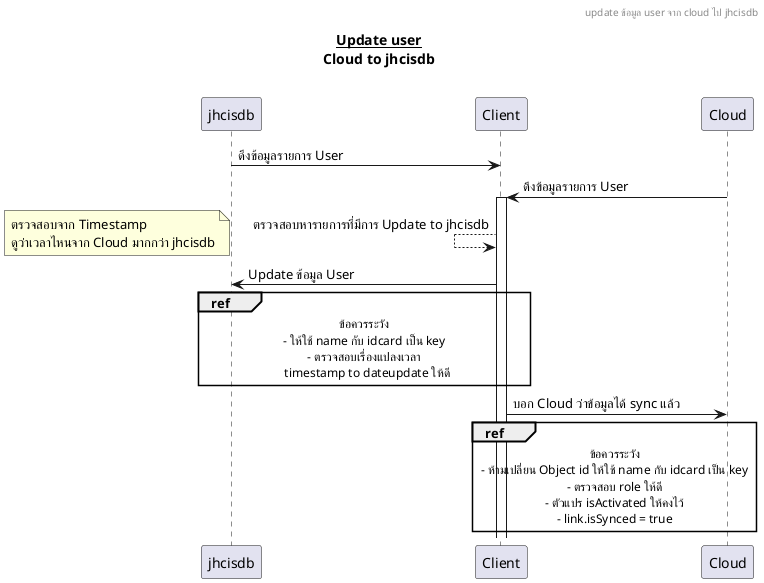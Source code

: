 @startuml
header update ข้อมูล user จาก cloud ไป jhcisdb
title __**Update user**__\nCloud to jhcisdb\n
  jhcisdb -> Client: ดึงข้อมูลรายการ User
  Client <- Cloud: ดึงข้อมูลรายการ User
  activate Client
  Client <-- Client: ตรวจสอบหารายการที่มีการ Update to jhcisdb
  note left
    ตรวจสอบจาก Timestamp
    ดูว่าเวลาไหนจาก Cloud มากกว่า jhcisdb
  end note

  'Update ข้อมูล User ไป Jhcisdb
  jhcisdb <- Client: Update ข้อมูล User
  ref over jhcisdb, Client
    ข้อควรระวัง
    - ให้ใช้ name กับ idcard เป็น key
    - ตรวจสอบเรื่องแปลงเวลา
      timestamp to dateupdate ให้ดี
  end ref

  Client -> Cloud: บอก Cloud ว่าข้อมูลได้ sync แล้ว
  ref over Client, Cloud
    ข้อควรระวัง
    - ห้ามเปลี่ยน Object id ให้ใช้ name กับ idcard เป็น key
    - ตรวจสอบ role ให้ดี
    - ตัวแปร isActivated ให้คงไว้
    - link.isSynced = true
  end ref

@enduml
